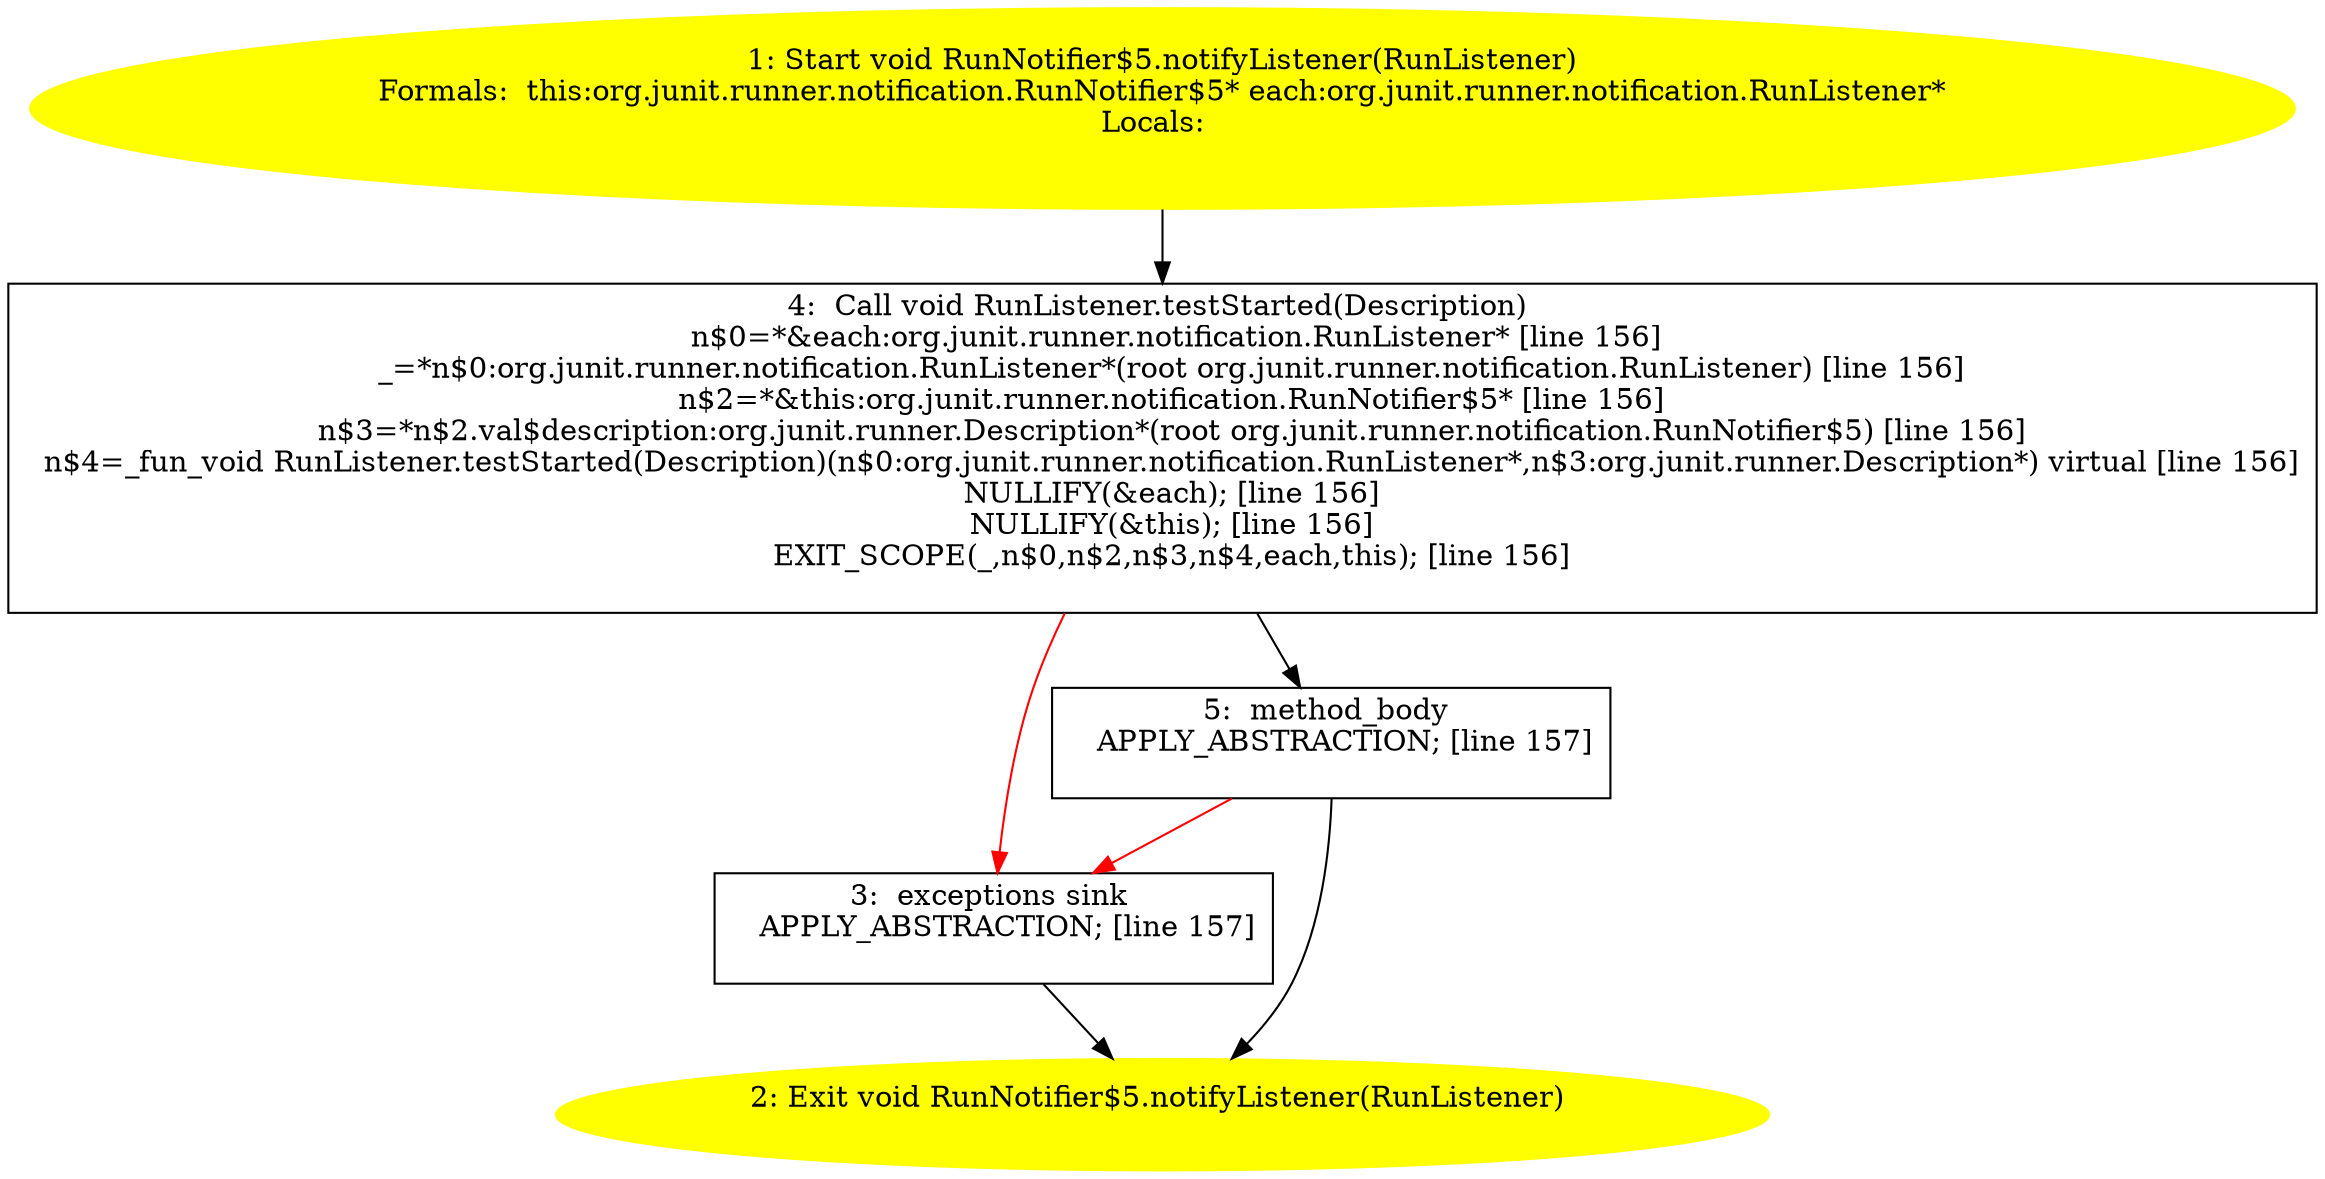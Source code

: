 /* @generated */
digraph cfg {
"org.junit.runner.notification.RunNotifier$5.notifyListener(org.junit.runner.notification.RunListener.156aa5a725b9f8c4884c29adcbfb5e1c_1" [label="1: Start void RunNotifier$5.notifyListener(RunListener)\nFormals:  this:org.junit.runner.notification.RunNotifier$5* each:org.junit.runner.notification.RunListener*\nLocals:  \n  " color=yellow style=filled]
	

	 "org.junit.runner.notification.RunNotifier$5.notifyListener(org.junit.runner.notification.RunListener.156aa5a725b9f8c4884c29adcbfb5e1c_1" -> "org.junit.runner.notification.RunNotifier$5.notifyListener(org.junit.runner.notification.RunListener.156aa5a725b9f8c4884c29adcbfb5e1c_4" ;
"org.junit.runner.notification.RunNotifier$5.notifyListener(org.junit.runner.notification.RunListener.156aa5a725b9f8c4884c29adcbfb5e1c_2" [label="2: Exit void RunNotifier$5.notifyListener(RunListener) \n  " color=yellow style=filled]
	

"org.junit.runner.notification.RunNotifier$5.notifyListener(org.junit.runner.notification.RunListener.156aa5a725b9f8c4884c29adcbfb5e1c_3" [label="3:  exceptions sink \n   APPLY_ABSTRACTION; [line 157]\n " shape="box"]
	

	 "org.junit.runner.notification.RunNotifier$5.notifyListener(org.junit.runner.notification.RunListener.156aa5a725b9f8c4884c29adcbfb5e1c_3" -> "org.junit.runner.notification.RunNotifier$5.notifyListener(org.junit.runner.notification.RunListener.156aa5a725b9f8c4884c29adcbfb5e1c_2" ;
"org.junit.runner.notification.RunNotifier$5.notifyListener(org.junit.runner.notification.RunListener.156aa5a725b9f8c4884c29adcbfb5e1c_4" [label="4:  Call void RunListener.testStarted(Description) \n   n$0=*&each:org.junit.runner.notification.RunListener* [line 156]\n  _=*n$0:org.junit.runner.notification.RunListener*(root org.junit.runner.notification.RunListener) [line 156]\n  n$2=*&this:org.junit.runner.notification.RunNotifier$5* [line 156]\n  n$3=*n$2.val$description:org.junit.runner.Description*(root org.junit.runner.notification.RunNotifier$5) [line 156]\n  n$4=_fun_void RunListener.testStarted(Description)(n$0:org.junit.runner.notification.RunListener*,n$3:org.junit.runner.Description*) virtual [line 156]\n  NULLIFY(&each); [line 156]\n  NULLIFY(&this); [line 156]\n  EXIT_SCOPE(_,n$0,n$2,n$3,n$4,each,this); [line 156]\n " shape="box"]
	

	 "org.junit.runner.notification.RunNotifier$5.notifyListener(org.junit.runner.notification.RunListener.156aa5a725b9f8c4884c29adcbfb5e1c_4" -> "org.junit.runner.notification.RunNotifier$5.notifyListener(org.junit.runner.notification.RunListener.156aa5a725b9f8c4884c29adcbfb5e1c_5" ;
	 "org.junit.runner.notification.RunNotifier$5.notifyListener(org.junit.runner.notification.RunListener.156aa5a725b9f8c4884c29adcbfb5e1c_4" -> "org.junit.runner.notification.RunNotifier$5.notifyListener(org.junit.runner.notification.RunListener.156aa5a725b9f8c4884c29adcbfb5e1c_3" [color="red" ];
"org.junit.runner.notification.RunNotifier$5.notifyListener(org.junit.runner.notification.RunListener.156aa5a725b9f8c4884c29adcbfb5e1c_5" [label="5:  method_body \n   APPLY_ABSTRACTION; [line 157]\n " shape="box"]
	

	 "org.junit.runner.notification.RunNotifier$5.notifyListener(org.junit.runner.notification.RunListener.156aa5a725b9f8c4884c29adcbfb5e1c_5" -> "org.junit.runner.notification.RunNotifier$5.notifyListener(org.junit.runner.notification.RunListener.156aa5a725b9f8c4884c29adcbfb5e1c_2" ;
	 "org.junit.runner.notification.RunNotifier$5.notifyListener(org.junit.runner.notification.RunListener.156aa5a725b9f8c4884c29adcbfb5e1c_5" -> "org.junit.runner.notification.RunNotifier$5.notifyListener(org.junit.runner.notification.RunListener.156aa5a725b9f8c4884c29adcbfb5e1c_3" [color="red" ];
}
